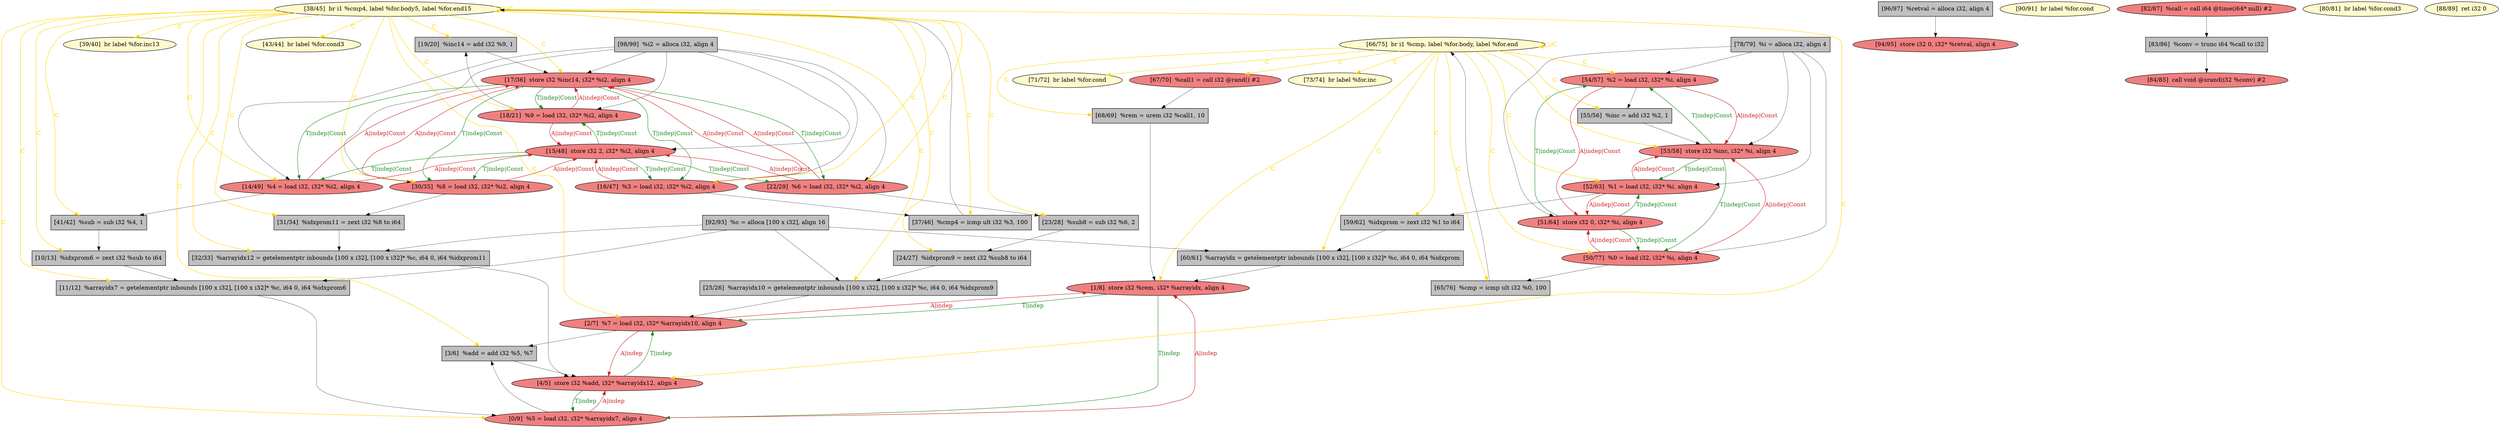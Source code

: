 
digraph G {


node99 [fillcolor=grey,label="[60/61]  %arrayidx = getelementptr inbounds [100 x i32], [100 x i32]* %c, i64 0, i64 %idxprom",shape=rectangle,style=filled ]
node94 [fillcolor=lemonchiffon,label="[73/74]  br label %for.inc",shape=ellipse,style=filled ]
node92 [fillcolor=lightcoral,label="[2/7]  %7 = load i32, i32* %arrayidx10, align 4",shape=ellipse,style=filled ]
node89 [fillcolor=lightcoral,label="[94/95]  store i32 0, i32* %retval, align 4",shape=ellipse,style=filled ]
node93 [fillcolor=lemonchiffon,label="[66/75]  br i1 %cmp, label %for.body, label %for.end",shape=ellipse,style=filled ]
node88 [fillcolor=grey,label="[92/93]  %c = alloca [100 x i32], align 16",shape=rectangle,style=filled ]
node87 [fillcolor=grey,label="[19/20]  %inc14 = add i32 %9, 1",shape=rectangle,style=filled ]
node95 [fillcolor=grey,label="[98/99]  %i2 = alloca i32, align 4",shape=rectangle,style=filled ]
node65 [fillcolor=lightcoral,label="[18/21]  %9 = load i32, i32* %i2, align 4",shape=ellipse,style=filled ]
node63 [fillcolor=lightcoral,label="[1/8]  store i32 %rem, i32* %arrayidx, align 4",shape=ellipse,style=filled ]
node72 [fillcolor=grey,label="[31/34]  %idxprom11 = zext i32 %8 to i64",shape=rectangle,style=filled ]
node61 [fillcolor=lightcoral,label="[54/57]  %2 = load i32, i32* %i, align 4",shape=ellipse,style=filled ]
node79 [fillcolor=lemonchiffon,label="[39/40]  br label %for.inc13",shape=ellipse,style=filled ]
node80 [fillcolor=grey,label="[11/12]  %arrayidx7 = getelementptr inbounds [100 x i32], [100 x i32]* %c, i64 0, i64 %idxprom6",shape=rectangle,style=filled ]
node60 [fillcolor=grey,label="[55/56]  %inc = add i32 %2, 1",shape=rectangle,style=filled ]
node58 [fillcolor=lightcoral,label="[15/48]  store i32 2, i32* %i2, align 4",shape=ellipse,style=filled ]
node97 [fillcolor=lemonchiffon,label="[38/45]  br i1 %cmp4, label %for.body5, label %for.end15",shape=ellipse,style=filled ]
node91 [fillcolor=grey,label="[96/97]  %retval = alloca i32, align 4",shape=rectangle,style=filled ]
node51 [fillcolor=grey,label="[10/13]  %idxprom6 = zext i32 %sub to i64",shape=rectangle,style=filled ]
node83 [fillcolor=lemonchiffon,label="[90/91]  br label %for.cond",shape=ellipse,style=filled ]
node57 [fillcolor=grey,label="[65/76]  %cmp = icmp ult i32 %0, 100",shape=rectangle,style=filled ]
node50 [fillcolor=lightcoral,label="[0/9]  %5 = load i32, i32* %arrayidx7, align 4",shape=ellipse,style=filled ]
node62 [fillcolor=lightcoral,label="[53/58]  store i32 %inc, i32* %i, align 4",shape=ellipse,style=filled ]
node68 [fillcolor=lightcoral,label="[82/87]  %call = call i64 @time(i64* null) #2",shape=ellipse,style=filled ]
node64 [fillcolor=grey,label="[23/28]  %sub8 = sub i32 %6, 2",shape=rectangle,style=filled ]
node73 [fillcolor=lemonchiffon,label="[43/44]  br label %for.cond3",shape=ellipse,style=filled ]
node52 [fillcolor=lightcoral,label="[14/49]  %4 = load i32, i32* %i2, align 4",shape=ellipse,style=filled ]
node59 [fillcolor=lightcoral,label="[22/29]  %6 = load i32, i32* %i2, align 4",shape=ellipse,style=filled ]
node53 [fillcolor=lightcoral,label="[50/77]  %0 = load i32, i32* %i, align 4",shape=ellipse,style=filled ]
node98 [fillcolor=grey,label="[68/69]  %rem = urem i32 %call1, 10",shape=rectangle,style=filled ]
node77 [fillcolor=lightcoral,label="[17/36]  store i32 %inc14, i32* %i2, align 4",shape=ellipse,style=filled ]
node55 [fillcolor=grey,label="[78/79]  %i = alloca i32, align 4",shape=rectangle,style=filled ]
node66 [fillcolor=lightcoral,label="[52/63]  %1 = load i32, i32* %i, align 4",shape=ellipse,style=filled ]
node96 [fillcolor=grey,label="[24/27]  %idxprom9 = zext i32 %sub8 to i64",shape=rectangle,style=filled ]
node67 [fillcolor=grey,label="[37/46]  %cmp4 = icmp ult i32 %3, 100",shape=rectangle,style=filled ]
node70 [fillcolor=lightcoral,label="[30/35]  %8 = load i32, i32* %i2, align 4",shape=ellipse,style=filled ]
node82 [fillcolor=lightcoral,label="[4/5]  store i32 %add, i32* %arrayidx12, align 4",shape=ellipse,style=filled ]
node71 [fillcolor=grey,label="[83/86]  %conv = trunc i64 %call to i32",shape=rectangle,style=filled ]
node74 [fillcolor=grey,label="[25/26]  %arrayidx10 = getelementptr inbounds [100 x i32], [100 x i32]* %c, i64 0, i64 %idxprom9",shape=rectangle,style=filled ]
node90 [fillcolor=grey,label="[41/42]  %sub = sub i32 %4, 1",shape=rectangle,style=filled ]
node86 [fillcolor=lightcoral,label="[84/85]  call void @srand(i32 %conv) #2",shape=ellipse,style=filled ]
node75 [fillcolor=grey,label="[32/33]  %arrayidx12 = getelementptr inbounds [100 x i32], [100 x i32]* %c, i64 0, i64 %idxprom11",shape=rectangle,style=filled ]
node56 [fillcolor=lemonchiffon,label="[80/81]  br label %for.cond3",shape=ellipse,style=filled ]
node76 [fillcolor=grey,label="[3/6]  %add = add i32 %5, %7",shape=rectangle,style=filled ]
node78 [fillcolor=grey,label="[59/62]  %idxprom = zext i32 %1 to i64",shape=rectangle,style=filled ]
node69 [fillcolor=lightcoral,label="[67/70]  %call1 = call i32 @rand() #2",shape=ellipse,style=filled ]
node81 [fillcolor=lemonchiffon,label="[88/89]  ret i32 0",shape=ellipse,style=filled ]
node84 [fillcolor=lightcoral,label="[51/64]  store i32 0, i32* %i, align 4",shape=ellipse,style=filled ]
node54 [fillcolor=lightcoral,label="[16/47]  %3 = load i32, i32* %i2, align 4",shape=ellipse,style=filled ]
node85 [fillcolor=lemonchiffon,label="[71/72]  br label %for.cond",shape=ellipse,style=filled ]

node77->node54 [style=solid,color=forestgreen,label="T|indep|Const",penwidth=1.0,fontcolor=forestgreen ]
node54->node77 [style=solid,color=firebrick3,label="A|indep|Const",penwidth=1.0,fontcolor=firebrick3 ]
node62->node53 [style=solid,color=forestgreen,label="T|indep|Const",penwidth=1.0,fontcolor=forestgreen ]
node65->node58 [style=solid,color=firebrick3,label="A|indep|Const",penwidth=1.0,fontcolor=firebrick3 ]
node50->node63 [style=solid,color=firebrick3,label="A|indep",penwidth=1.0,fontcolor=firebrick3 ]
node63->node50 [style=solid,color=forestgreen,label="T|indep",penwidth=1.0,fontcolor=forestgreen ]
node84->node61 [style=solid,color=forestgreen,label="T|indep|Const",penwidth=1.0,fontcolor=forestgreen ]
node61->node84 [style=solid,color=firebrick3,label="A|indep|Const",penwidth=1.0,fontcolor=firebrick3 ]
node95->node70 [style=solid,color=black,label="",penwidth=0.5,fontcolor=black ]
node74->node92 [style=solid,color=black,label="",penwidth=0.5,fontcolor=black ]
node62->node61 [style=solid,color=forestgreen,label="T|indep|Const",penwidth=1.0,fontcolor=forestgreen ]
node66->node62 [style=solid,color=firebrick3,label="A|indep|Const",penwidth=1.0,fontcolor=firebrick3 ]
node62->node66 [style=solid,color=forestgreen,label="T|indep|Const",penwidth=1.0,fontcolor=forestgreen ]
node52->node58 [style=solid,color=firebrick3,label="A|indep|Const",penwidth=1.0,fontcolor=firebrick3 ]
node58->node52 [style=solid,color=forestgreen,label="T|indep|Const",penwidth=1.0,fontcolor=forestgreen ]
node53->node84 [style=solid,color=firebrick3,label="A|indep|Const",penwidth=1.0,fontcolor=firebrick3 ]
node70->node58 [style=solid,color=firebrick3,label="A|indep|Const",penwidth=1.0,fontcolor=firebrick3 ]
node53->node62 [style=solid,color=firebrick3,label="A|indep|Const",penwidth=1.0,fontcolor=firebrick3 ]
node90->node51 [style=solid,color=black,label="",penwidth=0.5,fontcolor=black ]
node78->node99 [style=solid,color=black,label="",penwidth=0.5,fontcolor=black ]
node97->node52 [style=solid,color=gold,label="C",penwidth=1.0,fontcolor=gold ]
node97->node67 [style=solid,color=gold,label="C",penwidth=1.0,fontcolor=gold ]
node95->node52 [style=solid,color=black,label="",penwidth=0.5,fontcolor=black ]
node92->node82 [style=solid,color=firebrick3,label="A|indep",penwidth=1.0,fontcolor=firebrick3 ]
node58->node70 [style=solid,color=forestgreen,label="T|indep|Const",penwidth=1.0,fontcolor=forestgreen ]
node99->node63 [style=solid,color=black,label="",penwidth=0.5,fontcolor=black ]
node55->node66 [style=solid,color=black,label="",penwidth=0.5,fontcolor=black ]
node97->node96 [style=solid,color=gold,label="C",penwidth=1.0,fontcolor=gold ]
node93->node57 [style=solid,color=gold,label="C",penwidth=1.0,fontcolor=gold ]
node97->node77 [style=solid,color=gold,label="C",penwidth=1.0,fontcolor=gold ]
node50->node82 [style=solid,color=firebrick3,label="A|indep",penwidth=1.0,fontcolor=firebrick3 ]
node93->node53 [style=solid,color=gold,label="C",penwidth=1.0,fontcolor=gold ]
node50->node76 [style=solid,color=black,label="",penwidth=0.5,fontcolor=black ]
node59->node77 [style=solid,color=firebrick3,label="A|indep|Const",penwidth=1.0,fontcolor=firebrick3 ]
node93->node66 [style=solid,color=gold,label="C",penwidth=1.0,fontcolor=gold ]
node77->node70 [style=solid,color=forestgreen,label="T|indep|Const",penwidth=1.0,fontcolor=forestgreen ]
node93->node61 [style=solid,color=gold,label="C",penwidth=1.0,fontcolor=gold ]
node77->node65 [style=solid,color=forestgreen,label="T|indep|Const",penwidth=1.0,fontcolor=forestgreen ]
node88->node99 [style=solid,color=black,label="",penwidth=0.5,fontcolor=black ]
node88->node74 [style=solid,color=black,label="",penwidth=0.5,fontcolor=black ]
node93->node85 [style=solid,color=gold,label="C",penwidth=1.0,fontcolor=gold ]
node97->node87 [style=solid,color=gold,label="C",penwidth=1.0,fontcolor=gold ]
node95->node77 [style=solid,color=black,label="",penwidth=0.5,fontcolor=black ]
node82->node50 [style=solid,color=forestgreen,label="T|indep",penwidth=1.0,fontcolor=forestgreen ]
node88->node75 [style=solid,color=black,label="",penwidth=0.5,fontcolor=black ]
node97->node90 [style=solid,color=gold,label="C",penwidth=1.0,fontcolor=gold ]
node67->node97 [style=solid,color=black,label="",penwidth=0.5,fontcolor=black ]
node66->node78 [style=solid,color=black,label="",penwidth=0.5,fontcolor=black ]
node70->node72 [style=solid,color=black,label="",penwidth=0.5,fontcolor=black ]
node52->node90 [style=solid,color=black,label="",penwidth=0.5,fontcolor=black ]
node97->node59 [style=solid,color=gold,label="C",penwidth=1.0,fontcolor=gold ]
node93->node93 [style=solid,color=gold,label="C",penwidth=1.0,fontcolor=gold ]
node97->node75 [style=solid,color=gold,label="C",penwidth=1.0,fontcolor=gold ]
node54->node58 [style=solid,color=firebrick3,label="A|indep|Const",penwidth=1.0,fontcolor=firebrick3 ]
node97->node76 [style=solid,color=gold,label="C",penwidth=1.0,fontcolor=gold ]
node71->node86 [style=solid,color=black,label="",penwidth=0.5,fontcolor=black ]
node97->node65 [style=solid,color=gold,label="C",penwidth=1.0,fontcolor=gold ]
node57->node93 [style=solid,color=black,label="",penwidth=0.5,fontcolor=black ]
node93->node98 [style=solid,color=gold,label="C",penwidth=1.0,fontcolor=gold ]
node97->node82 [style=solid,color=gold,label="C",penwidth=1.0,fontcolor=gold ]
node58->node65 [style=solid,color=forestgreen,label="T|indep|Const",penwidth=1.0,fontcolor=forestgreen ]
node95->node58 [style=solid,color=black,label="",penwidth=0.5,fontcolor=black ]
node93->node78 [style=solid,color=gold,label="C",penwidth=1.0,fontcolor=gold ]
node93->node63 [style=solid,color=gold,label="C",penwidth=1.0,fontcolor=gold ]
node93->node94 [style=solid,color=gold,label="C",penwidth=1.0,fontcolor=gold ]
node93->node69 [style=solid,color=gold,label="C",penwidth=1.0,fontcolor=gold ]
node93->node62 [style=solid,color=gold,label="C",penwidth=1.0,fontcolor=gold ]
node51->node80 [style=solid,color=black,label="",penwidth=0.5,fontcolor=black ]
node72->node75 [style=solid,color=black,label="",penwidth=0.5,fontcolor=black ]
node84->node66 [style=solid,color=forestgreen,label="T|indep|Const",penwidth=1.0,fontcolor=forestgreen ]
node93->node99 [style=solid,color=gold,label="C",penwidth=1.0,fontcolor=gold ]
node68->node71 [style=solid,color=black,label="",penwidth=0.5,fontcolor=black ]
node63->node92 [style=solid,color=forestgreen,label="T|indep",penwidth=1.0,fontcolor=forestgreen ]
node97->node70 [style=solid,color=gold,label="C",penwidth=1.0,fontcolor=gold ]
node97->node64 [style=solid,color=gold,label="C",penwidth=1.0,fontcolor=gold ]
node58->node54 [style=solid,color=forestgreen,label="T|indep|Const",penwidth=1.0,fontcolor=forestgreen ]
node77->node59 [style=solid,color=forestgreen,label="T|indep|Const",penwidth=1.0,fontcolor=forestgreen ]
node88->node80 [style=solid,color=black,label="",penwidth=0.5,fontcolor=black ]
node82->node92 [style=solid,color=forestgreen,label="T|indep",penwidth=1.0,fontcolor=forestgreen ]
node97->node50 [style=solid,color=gold,label="C",penwidth=1.0,fontcolor=gold ]
node97->node54 [style=solid,color=gold,label="C",penwidth=1.0,fontcolor=gold ]
node97->node74 [style=solid,color=gold,label="C",penwidth=1.0,fontcolor=gold ]
node55->node62 [style=solid,color=black,label="",penwidth=0.5,fontcolor=black ]
node77->node52 [style=solid,color=forestgreen,label="T|indep|Const",penwidth=1.0,fontcolor=forestgreen ]
node61->node62 [style=solid,color=firebrick3,label="A|indep|Const",penwidth=1.0,fontcolor=firebrick3 ]
node92->node63 [style=solid,color=firebrick3,label="A|indep",penwidth=1.0,fontcolor=firebrick3 ]
node55->node53 [style=solid,color=black,label="",penwidth=0.5,fontcolor=black ]
node97->node51 [style=solid,color=gold,label="C",penwidth=1.0,fontcolor=gold ]
node69->node98 [style=solid,color=black,label="",penwidth=0.5,fontcolor=black ]
node84->node53 [style=solid,color=forestgreen,label="T|indep|Const",penwidth=1.0,fontcolor=forestgreen ]
node54->node67 [style=solid,color=black,label="",penwidth=0.5,fontcolor=black ]
node97->node80 [style=solid,color=gold,label="C",penwidth=1.0,fontcolor=gold ]
node87->node77 [style=solid,color=black,label="",penwidth=0.5,fontcolor=black ]
node97->node79 [style=solid,color=gold,label="C",penwidth=1.0,fontcolor=gold ]
node58->node59 [style=solid,color=forestgreen,label="T|indep|Const",penwidth=1.0,fontcolor=forestgreen ]
node96->node74 [style=solid,color=black,label="",penwidth=0.5,fontcolor=black ]
node59->node58 [style=solid,color=firebrick3,label="A|indep|Const",penwidth=1.0,fontcolor=firebrick3 ]
node70->node77 [style=solid,color=firebrick3,label="A|indep|Const",penwidth=1.0,fontcolor=firebrick3 ]
node52->node77 [style=solid,color=firebrick3,label="A|indep|Const",penwidth=1.0,fontcolor=firebrick3 ]
node97->node73 [style=solid,color=gold,label="C",penwidth=1.0,fontcolor=gold ]
node55->node61 [style=solid,color=black,label="",penwidth=0.5,fontcolor=black ]
node93->node60 [style=solid,color=gold,label="C",penwidth=1.0,fontcolor=gold ]
node65->node77 [style=solid,color=firebrick3,label="A|indep|Const",penwidth=1.0,fontcolor=firebrick3 ]
node55->node84 [style=solid,color=black,label="",penwidth=0.5,fontcolor=black ]
node75->node82 [style=solid,color=black,label="",penwidth=0.5,fontcolor=black ]
node60->node62 [style=solid,color=black,label="",penwidth=0.5,fontcolor=black ]
node92->node76 [style=solid,color=black,label="",penwidth=0.5,fontcolor=black ]
node53->node57 [style=solid,color=black,label="",penwidth=0.5,fontcolor=black ]
node97->node72 [style=solid,color=gold,label="C",penwidth=1.0,fontcolor=gold ]
node65->node87 [style=solid,color=black,label="",penwidth=0.5,fontcolor=black ]
node91->node89 [style=solid,color=black,label="",penwidth=0.5,fontcolor=black ]
node95->node59 [style=solid,color=black,label="",penwidth=0.5,fontcolor=black ]
node97->node92 [style=solid,color=gold,label="C",penwidth=1.0,fontcolor=gold ]
node95->node65 [style=solid,color=black,label="",penwidth=0.5,fontcolor=black ]
node66->node84 [style=solid,color=firebrick3,label="A|indep|Const",penwidth=1.0,fontcolor=firebrick3 ]
node61->node60 [style=solid,color=black,label="",penwidth=0.5,fontcolor=black ]
node97->node97 [style=solid,color=gold,label="C",penwidth=1.0,fontcolor=gold ]
node59->node64 [style=solid,color=black,label="",penwidth=0.5,fontcolor=black ]
node80->node50 [style=solid,color=black,label="",penwidth=0.5,fontcolor=black ]
node64->node96 [style=solid,color=black,label="",penwidth=0.5,fontcolor=black ]
node95->node54 [style=solid,color=black,label="",penwidth=0.5,fontcolor=black ]
node76->node82 [style=solid,color=black,label="",penwidth=0.5,fontcolor=black ]
node98->node63 [style=solid,color=black,label="",penwidth=0.5,fontcolor=black ]


}

